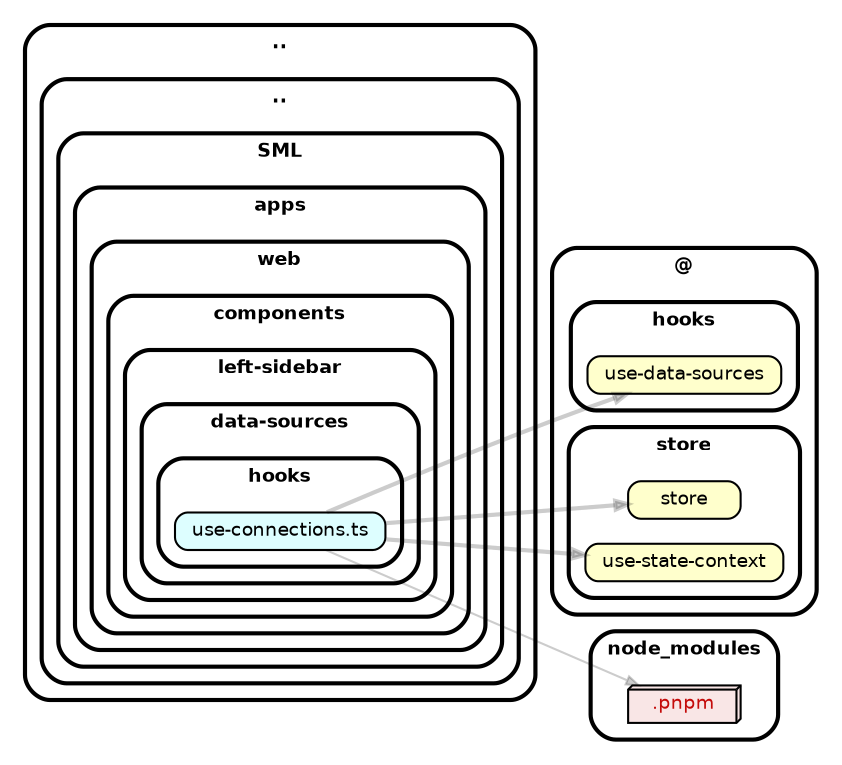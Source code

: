 strict digraph "dependency-cruiser output"{
    rankdir="LR" splines="true" overlap="false" nodesep="0.16" ranksep="0.18" fontname="Helvetica-bold" fontsize="9" style="rounded,bold,filled" fillcolor="#ffffff" compound="true"
    node [shape="box" style="rounded, filled" height="0.2" color="black" fillcolor="#ffffcc" fontcolor="black" fontname="Helvetica" fontsize="9"]
    edge [arrowhead="normal" arrowsize="0.6" penwidth="2.0" color="#00000033" fontname="Helvetica" fontsize="9"]

    subgraph "cluster_.." {label=".." subgraph "cluster_../.." {label=".." subgraph "cluster_../../SML" {label="SML" subgraph "cluster_../../SML/apps" {label="apps" subgraph "cluster_../../SML/apps/web" {label="web" subgraph "cluster_../../SML/apps/web/components" {label="components" subgraph "cluster_../../SML/apps/web/components/left-sidebar" {label="left-sidebar" subgraph "cluster_../../SML/apps/web/components/left-sidebar/data-sources" {label="data-sources" subgraph "cluster_../../SML/apps/web/components/left-sidebar/data-sources/hooks" {label="hooks" "../../SML/apps/web/components/left-sidebar/data-sources/hooks/use-connections.ts" [label=<use-connections.ts> tooltip="use-connections.ts" URL="../../SML/apps/web/components/left-sidebar/data-sources/hooks/use-connections.ts" fillcolor="#ddfeff"] } } } } } } } } }
    "../../SML/apps/web/components/left-sidebar/data-sources/hooks/use-connections.ts" -> "@/hooks/use-data-sources"
    "../../SML/apps/web/components/left-sidebar/data-sources/hooks/use-connections.ts" -> "@/store/store"
    "../../SML/apps/web/components/left-sidebar/data-sources/hooks/use-connections.ts" -> "@/store/use-state-context"
    "../../SML/apps/web/components/left-sidebar/data-sources/hooks/use-connections.ts" -> "node_modules/.pnpm" [penwidth="1.0"]
    subgraph "cluster_@" {label="@" subgraph "cluster_@/hooks" {label="hooks" "@/hooks/use-data-sources" [label=<use-data-sources> tooltip="use-data-sources" ] } }
    subgraph "cluster_@" {label="@" subgraph "cluster_@/store" {label="store" "@/store/store" [label=<store> tooltip="store" ] } }
    subgraph "cluster_@" {label="@" subgraph "cluster_@/store" {label="store" "@/store/use-state-context" [label=<use-state-context> tooltip="use-state-context" ] } }
    subgraph "cluster_node_modules" {label="node_modules" "node_modules/.pnpm" [label=<.pnpm> tooltip=".pnpm" URL="https://www.npmjs.com/package/.pnpm" shape="box3d" fillcolor="#c40b0a1a" fontcolor="#c40b0a"] }
}

